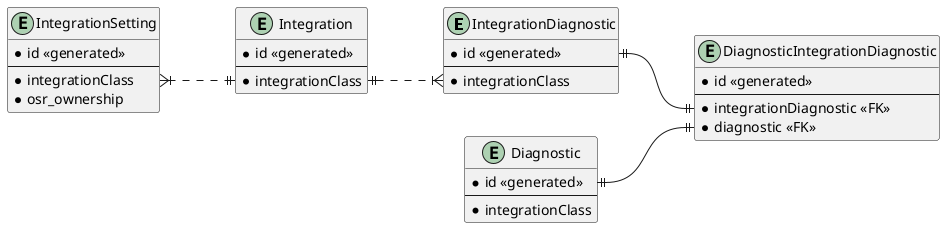 @startuml Diagnostic

left to right direction
hide empty members

entity "IntegrationDiagnostic" as ID {
    * id <<generated>>
    --
    * integrationClass
}

entity "DiagnosticIntegrationDiagnostic" as DID {
    * id <<generated>>
    --
    * integrationDiagnostic <<FK>>
    * diagnostic <<FK>>
}

entity "Diagnostic" as D {
    * id <<generated>>
    --
    * integrationClass
}

entity "Integration" as I {
    * id <<generated>>
    --
    * integrationClass
}

entity "IntegrationSetting" as IS {
    * id <<generated>>
    --
    * integrationClass
    * osr_ownership
}

ID::id ||--|| DID::integrationDiagnostic
D::id ||--|| DID::diagnostic
I::integrationClass ||..|{ID::integrationClass
IS::integrationClass }|..||I::integrationClass


@enduml
